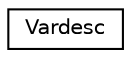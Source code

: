 digraph "Graphical Class Hierarchy"
{
 // LATEX_PDF_SIZE
  edge [fontname="Helvetica",fontsize="10",labelfontname="Helvetica",labelfontsize="10"];
  node [fontname="Helvetica",fontsize="10",shape=record];
  rankdir="LR";
  Node0 [label="Vardesc",height=0.2,width=0.4,color="black", fillcolor="white", style="filled",URL="$struct_vardesc.html",tooltip=" "];
}
